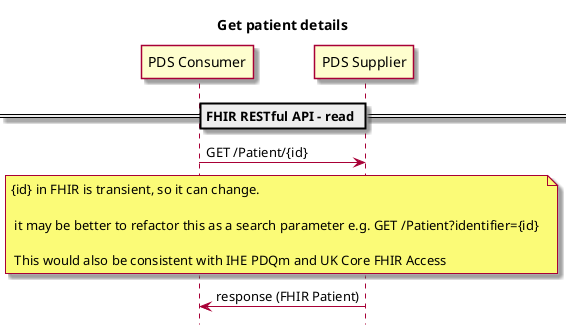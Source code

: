 @startuml

hide footbox

skin rose

title "Get patient details"


participant "PDS Consumer" as PDSConsumer
participant "PDS Supplier" as PDSSupplier


== FHIR RESTful API - read ==

PDSConsumer -> PDSSupplier : GET /Patient/{id}
note over PDSConsumer,PDSSupplier : {id} in FHIR is transient, so it can change. \n\n it may be better to refactor this as a search parameter e.g. GET /Patient?identifier={id} \n\n This would also be consistent with IHE PDQm and UK Core FHIR Access
PDSSupplier -> PDSConsumer : response (FHIR Patient)


@enduml
